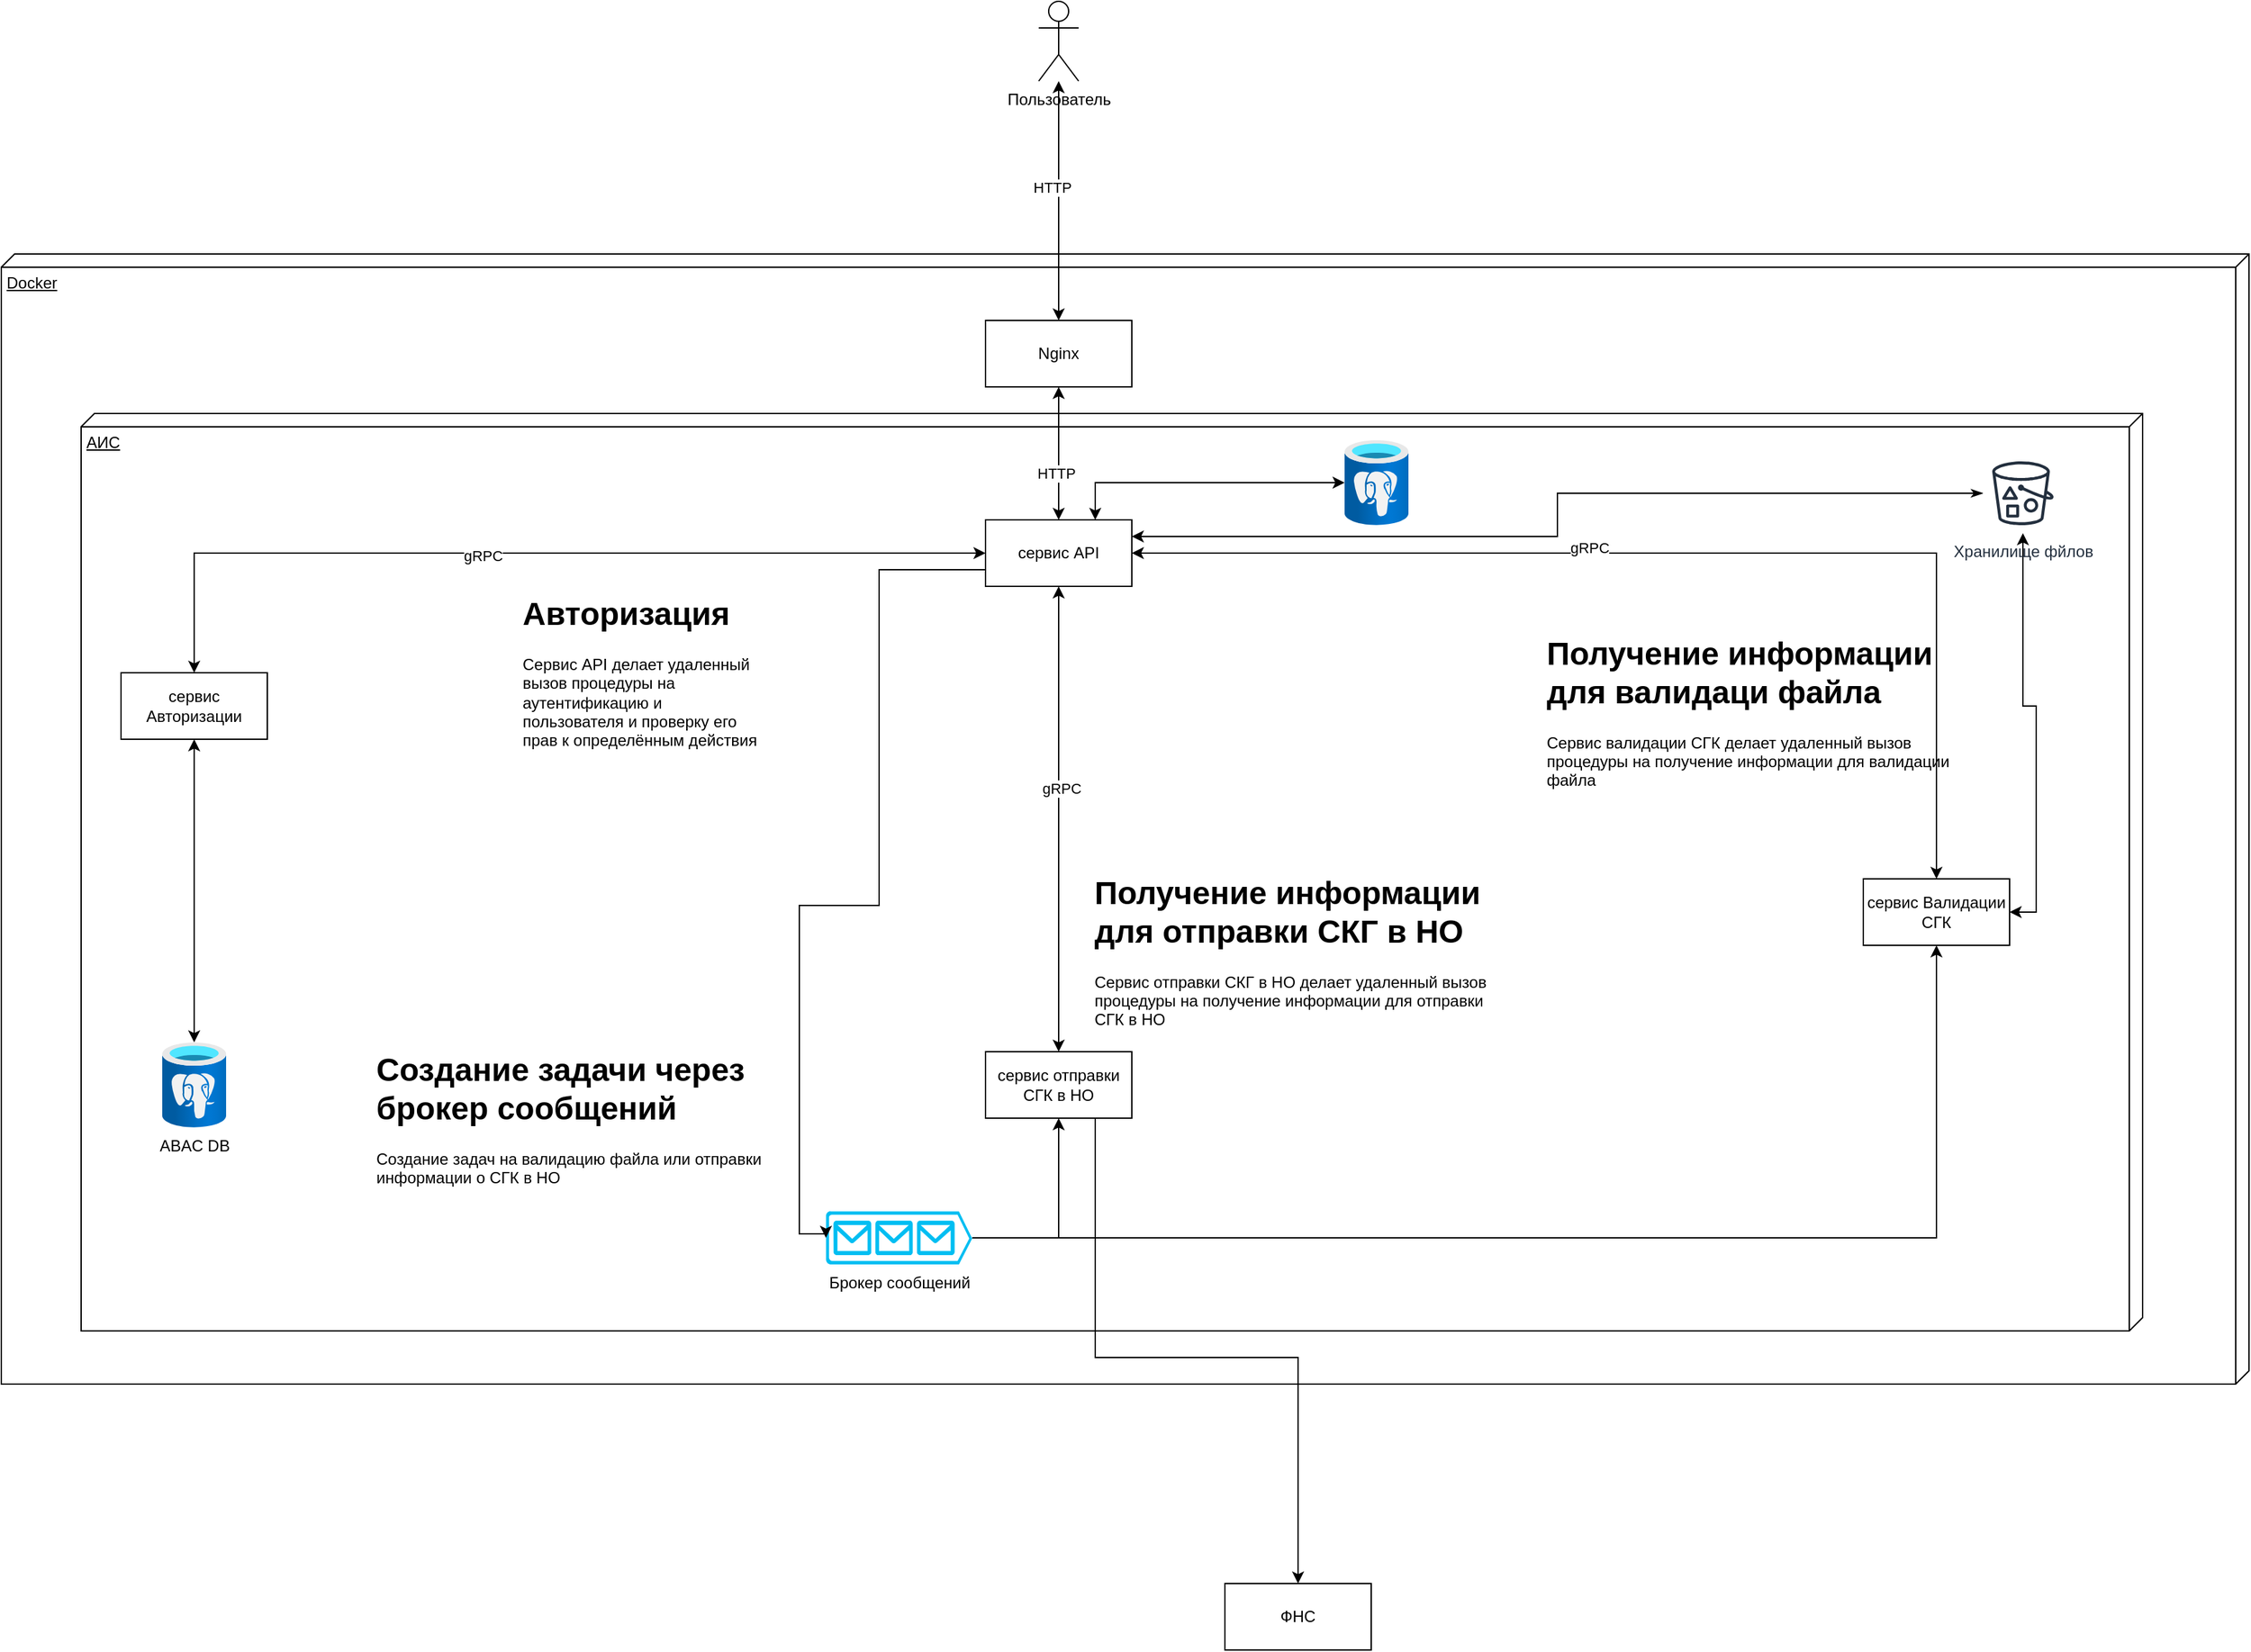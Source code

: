 <mxfile version="24.4.3" type="github">
  <diagram name="Страница — 1" id="m_ZKeMCXCTekE9vXS3An">
    <mxGraphModel dx="2817" dy="1109" grid="1" gridSize="10" guides="1" tooltips="1" connect="1" arrows="1" fold="1" page="1" pageScale="1" pageWidth="827" pageHeight="1169" math="0" shadow="0">
      <root>
        <mxCell id="0" />
        <mxCell id="1" parent="0" />
        <mxCell id="P6zghFMr0lrIGVhiy2J4-8" value="Docker" style="verticalAlign=top;align=left;spacingTop=8;spacingLeft=2;spacingRight=12;shape=cube;size=10;direction=south;fontStyle=4;html=1;whiteSpace=wrap;" vertex="1" parent="1">
          <mxGeometry x="-400" y="220" width="1690" height="850" as="geometry" />
        </mxCell>
        <mxCell id="P6zghFMr0lrIGVhiy2J4-12" value="АИС" style="verticalAlign=top;align=left;spacingTop=8;spacingLeft=2;spacingRight=12;shape=cube;size=10;direction=south;fontStyle=4;html=1;whiteSpace=wrap;" vertex="1" parent="1">
          <mxGeometry x="-340" y="340" width="1550" height="690" as="geometry" />
        </mxCell>
        <mxCell id="P6zghFMr0lrIGVhiy2J4-14" style="edgeStyle=orthogonalEdgeStyle;rounded=0;orthogonalLoop=1;jettySize=auto;html=1;entryX=0.5;entryY=0;entryDx=0;entryDy=0;startArrow=classic;startFill=1;" edge="1" parent="1" source="P6zghFMr0lrIGVhiy2J4-1" target="P6zghFMr0lrIGVhiy2J4-3">
          <mxGeometry relative="1" as="geometry" />
        </mxCell>
        <mxCell id="P6zghFMr0lrIGVhiy2J4-20" value="gRPC" style="edgeLabel;html=1;align=center;verticalAlign=middle;resizable=0;points=[];" vertex="1" connectable="0" parent="P6zghFMr0lrIGVhiy2J4-14">
          <mxGeometry x="-0.191" y="4" relative="1" as="geometry">
            <mxPoint as="offset" />
          </mxGeometry>
        </mxCell>
        <mxCell id="P6zghFMr0lrIGVhiy2J4-15" style="edgeStyle=orthogonalEdgeStyle;rounded=0;orthogonalLoop=1;jettySize=auto;html=1;entryX=0.5;entryY=0;entryDx=0;entryDy=0;startArrow=classic;startFill=1;" edge="1" parent="1" source="P6zghFMr0lrIGVhiy2J4-1" target="P6zghFMr0lrIGVhiy2J4-2">
          <mxGeometry relative="1" as="geometry" />
        </mxCell>
        <mxCell id="P6zghFMr0lrIGVhiy2J4-19" value="gRPC" style="edgeLabel;html=1;align=center;verticalAlign=middle;resizable=0;points=[];" vertex="1" connectable="0" parent="P6zghFMr0lrIGVhiy2J4-15">
          <mxGeometry x="0.104" y="2" relative="1" as="geometry">
            <mxPoint as="offset" />
          </mxGeometry>
        </mxCell>
        <mxCell id="P6zghFMr0lrIGVhiy2J4-16" style="edgeStyle=orthogonalEdgeStyle;rounded=0;orthogonalLoop=1;jettySize=auto;html=1;startArrow=classic;startFill=1;" edge="1" parent="1" source="P6zghFMr0lrIGVhiy2J4-1" target="P6zghFMr0lrIGVhiy2J4-4">
          <mxGeometry relative="1" as="geometry" />
        </mxCell>
        <mxCell id="P6zghFMr0lrIGVhiy2J4-21" value="gRPC" style="edgeLabel;html=1;align=center;verticalAlign=middle;resizable=0;points=[];" vertex="1" connectable="0" parent="P6zghFMr0lrIGVhiy2J4-16">
          <mxGeometry x="-0.141" y="2" relative="1" as="geometry">
            <mxPoint y="1" as="offset" />
          </mxGeometry>
        </mxCell>
        <mxCell id="P6zghFMr0lrIGVhiy2J4-1" value="сервис API" style="html=1;whiteSpace=wrap;" vertex="1" parent="1">
          <mxGeometry x="340" y="420" width="110" height="50" as="geometry" />
        </mxCell>
        <mxCell id="P6zghFMr0lrIGVhiy2J4-2" value="сервис Авторизации" style="html=1;whiteSpace=wrap;" vertex="1" parent="1">
          <mxGeometry x="-310" y="535" width="110" height="50" as="geometry" />
        </mxCell>
        <mxCell id="P6zghFMr0lrIGVhiy2J4-3" value="сервис Валидации СГК" style="html=1;whiteSpace=wrap;" vertex="1" parent="1">
          <mxGeometry x="1000" y="690" width="110" height="50" as="geometry" />
        </mxCell>
        <mxCell id="P6zghFMr0lrIGVhiy2J4-54" style="edgeStyle=orthogonalEdgeStyle;rounded=0;orthogonalLoop=1;jettySize=auto;html=1;entryX=0.5;entryY=0;entryDx=0;entryDy=0;exitX=0.75;exitY=1;exitDx=0;exitDy=0;" edge="1" parent="1" source="P6zghFMr0lrIGVhiy2J4-4" target="P6zghFMr0lrIGVhiy2J4-53">
          <mxGeometry relative="1" as="geometry">
            <Array as="points">
              <mxPoint x="422" y="1050" />
              <mxPoint x="575" y="1050" />
            </Array>
          </mxGeometry>
        </mxCell>
        <mxCell id="P6zghFMr0lrIGVhiy2J4-4" value="сервис отправки СГК в НО" style="html=1;whiteSpace=wrap;" vertex="1" parent="1">
          <mxGeometry x="340" y="820" width="110" height="50" as="geometry" />
        </mxCell>
        <mxCell id="P6zghFMr0lrIGVhiy2J4-24" style="edgeStyle=orthogonalEdgeStyle;rounded=0;orthogonalLoop=1;jettySize=auto;html=1;entryX=0.5;entryY=0;entryDx=0;entryDy=0;startArrow=classic;startFill=1;" edge="1" parent="1" source="P6zghFMr0lrIGVhiy2J4-5" target="P6zghFMr0lrIGVhiy2J4-11">
          <mxGeometry relative="1" as="geometry" />
        </mxCell>
        <mxCell id="P6zghFMr0lrIGVhiy2J4-55" value="HTTP" style="edgeLabel;html=1;align=center;verticalAlign=middle;resizable=0;points=[];" vertex="1" connectable="0" parent="P6zghFMr0lrIGVhiy2J4-24">
          <mxGeometry x="-0.116" y="-5" relative="1" as="geometry">
            <mxPoint as="offset" />
          </mxGeometry>
        </mxCell>
        <mxCell id="P6zghFMr0lrIGVhiy2J4-5" value="Пользователь" style="shape=umlActor;verticalLabelPosition=bottom;verticalAlign=top;html=1;" vertex="1" parent="1">
          <mxGeometry x="380" y="30" width="30" height="60" as="geometry" />
        </mxCell>
        <mxCell id="P6zghFMr0lrIGVhiy2J4-22" style="edgeStyle=orthogonalEdgeStyle;rounded=0;orthogonalLoop=1;jettySize=auto;html=1;startArrow=classic;startFill=1;" edge="1" parent="1" source="P6zghFMr0lrIGVhiy2J4-11" target="P6zghFMr0lrIGVhiy2J4-1">
          <mxGeometry relative="1" as="geometry" />
        </mxCell>
        <mxCell id="P6zghFMr0lrIGVhiy2J4-23" value="HTTP" style="edgeLabel;html=1;align=center;verticalAlign=middle;resizable=0;points=[];" vertex="1" connectable="0" parent="P6zghFMr0lrIGVhiy2J4-22">
          <mxGeometry x="0.3" y="-2" relative="1" as="geometry">
            <mxPoint as="offset" />
          </mxGeometry>
        </mxCell>
        <mxCell id="P6zghFMr0lrIGVhiy2J4-11" value="Nginx" style="html=1;whiteSpace=wrap;" vertex="1" parent="1">
          <mxGeometry x="340" y="270" width="110" height="50" as="geometry" />
        </mxCell>
        <mxCell id="P6zghFMr0lrIGVhiy2J4-32" style="edgeStyle=orthogonalEdgeStyle;rounded=0;orthogonalLoop=1;jettySize=auto;html=1;entryX=0.5;entryY=1;entryDx=0;entryDy=0;startArrow=classic;startFill=1;" edge="1" parent="1" source="P6zghFMr0lrIGVhiy2J4-25" target="P6zghFMr0lrIGVhiy2J4-2">
          <mxGeometry relative="1" as="geometry" />
        </mxCell>
        <mxCell id="P6zghFMr0lrIGVhiy2J4-25" value="ABAC DB" style="image;aspect=fixed;html=1;points=[];align=center;fontSize=12;image=img/lib/azure2/databases/Azure_Database_PostgreSQL_Server.svg;" vertex="1" parent="1">
          <mxGeometry x="-279" y="813" width="48" height="64" as="geometry" />
        </mxCell>
        <mxCell id="P6zghFMr0lrIGVhiy2J4-33" style="edgeStyle=orthogonalEdgeStyle;rounded=0;orthogonalLoop=1;jettySize=auto;html=1;entryX=0.75;entryY=0;entryDx=0;entryDy=0;startArrow=classic;startFill=1;" edge="1" parent="1" source="P6zghFMr0lrIGVhiy2J4-31" target="P6zghFMr0lrIGVhiy2J4-1">
          <mxGeometry relative="1" as="geometry">
            <Array as="points">
              <mxPoint x="422" y="392" />
            </Array>
          </mxGeometry>
        </mxCell>
        <mxCell id="P6zghFMr0lrIGVhiy2J4-31" value="" style="image;aspect=fixed;html=1;points=[];align=center;fontSize=12;image=img/lib/azure2/databases/Azure_Database_PostgreSQL_Server.svg;" vertex="1" parent="1">
          <mxGeometry x="610" y="360" width="48" height="64" as="geometry" />
        </mxCell>
        <mxCell id="P6zghFMr0lrIGVhiy2J4-36" style="edgeStyle=orthogonalEdgeStyle;rounded=0;orthogonalLoop=1;jettySize=auto;html=1;entryX=1;entryY=0.5;entryDx=0;entryDy=0;startArrow=classic;startFill=1;" edge="1" parent="1" source="P6zghFMr0lrIGVhiy2J4-34" target="P6zghFMr0lrIGVhiy2J4-3">
          <mxGeometry relative="1" as="geometry" />
        </mxCell>
        <mxCell id="P6zghFMr0lrIGVhiy2J4-37" style="edgeStyle=orthogonalEdgeStyle;rounded=0;orthogonalLoop=1;jettySize=auto;html=1;entryX=1;entryY=0.25;entryDx=0;entryDy=0;startArrow=classicThin;startFill=1;" edge="1" parent="1" source="P6zghFMr0lrIGVhiy2J4-34" target="P6zghFMr0lrIGVhiy2J4-1">
          <mxGeometry relative="1" as="geometry" />
        </mxCell>
        <mxCell id="P6zghFMr0lrIGVhiy2J4-34" value="Хранилище фйлов" style="sketch=0;outlineConnect=0;fontColor=#232F3E;gradientColor=none;strokeColor=#232F3E;fillColor=#ffffff;dashed=0;verticalLabelPosition=bottom;verticalAlign=top;align=center;html=1;fontSize=12;fontStyle=0;aspect=fixed;shape=mxgraph.aws4.resourceIcon;resIcon=mxgraph.aws4.bucket_with_objects;" vertex="1" parent="1">
          <mxGeometry x="1090" y="370" width="60" height="60" as="geometry" />
        </mxCell>
        <mxCell id="P6zghFMr0lrIGVhiy2J4-40" style="edgeStyle=orthogonalEdgeStyle;rounded=0;orthogonalLoop=1;jettySize=auto;html=1;entryX=0.5;entryY=1;entryDx=0;entryDy=0;" edge="1" parent="1" source="P6zghFMr0lrIGVhiy2J4-38" target="P6zghFMr0lrIGVhiy2J4-4">
          <mxGeometry relative="1" as="geometry" />
        </mxCell>
        <mxCell id="P6zghFMr0lrIGVhiy2J4-41" style="edgeStyle=orthogonalEdgeStyle;rounded=0;orthogonalLoop=1;jettySize=auto;html=1;entryX=0.5;entryY=1;entryDx=0;entryDy=0;" edge="1" parent="1" source="P6zghFMr0lrIGVhiy2J4-38" target="P6zghFMr0lrIGVhiy2J4-3">
          <mxGeometry relative="1" as="geometry" />
        </mxCell>
        <mxCell id="P6zghFMr0lrIGVhiy2J4-38" value="Брокер сообщений" style="verticalLabelPosition=bottom;html=1;verticalAlign=top;align=center;strokeColor=none;fillColor=#00BEF2;shape=mxgraph.azure.queue_generic;pointerEvents=1;" vertex="1" parent="1">
          <mxGeometry x="220" y="940" width="110" height="40" as="geometry" />
        </mxCell>
        <mxCell id="P6zghFMr0lrIGVhiy2J4-39" style="edgeStyle=orthogonalEdgeStyle;rounded=0;orthogonalLoop=1;jettySize=auto;html=1;entryX=0;entryY=0.5;entryDx=0;entryDy=0;entryPerimeter=0;exitX=0;exitY=0.75;exitDx=0;exitDy=0;" edge="1" parent="1" source="P6zghFMr0lrIGVhiy2J4-1" target="P6zghFMr0lrIGVhiy2J4-38">
          <mxGeometry relative="1" as="geometry">
            <Array as="points">
              <mxPoint x="260" y="457" />
              <mxPoint x="260" y="710" />
              <mxPoint x="200" y="710" />
              <mxPoint x="200" y="957" />
            </Array>
          </mxGeometry>
        </mxCell>
        <mxCell id="P6zghFMr0lrIGVhiy2J4-42" value="&lt;h1 style=&quot;margin-top: 0px;&quot;&gt;Авторизация&lt;/h1&gt;&lt;div&gt;Сервис API делает удаленный вызов процедуры на аутентификацию и пользователя и проверку его прав к определённым действия&lt;/div&gt;" style="text;html=1;whiteSpace=wrap;overflow=hidden;rounded=0;" vertex="1" parent="1">
          <mxGeometry x="-10" y="470" width="180" height="120" as="geometry" />
        </mxCell>
        <mxCell id="P6zghFMr0lrIGVhiy2J4-46" value="&lt;h1 style=&quot;margin-top: 0px;&quot;&gt;Создание задачи через брокер сообщений&lt;/h1&gt;&lt;div&gt;Создание задач на валидацию файла или отправки информации о СГК в НО&lt;/div&gt;" style="text;html=1;whiteSpace=wrap;overflow=hidden;rounded=0;" vertex="1" parent="1">
          <mxGeometry x="-120" y="813" width="310" height="187" as="geometry" />
        </mxCell>
        <mxCell id="P6zghFMr0lrIGVhiy2J4-48" value="&lt;h1 style=&quot;margin-top: 0px;&quot;&gt;Получение информации для валидаци файла&lt;/h1&gt;&lt;div&gt;Сервис валидации СГК делает удаленный вызов процедуры на получение информации для валидации файла&lt;/div&gt;" style="text;html=1;whiteSpace=wrap;overflow=hidden;rounded=0;" vertex="1" parent="1">
          <mxGeometry x="760" y="500" width="340" height="120" as="geometry" />
        </mxCell>
        <mxCell id="P6zghFMr0lrIGVhiy2J4-49" value="&lt;h1 style=&quot;margin-top: 0px;&quot;&gt;Получение информации для отправки СКГ в НО&lt;/h1&gt;&lt;div&gt;Сервис отправки СКГ в НО делает удаленный вызов процедуры на получение информации для отправки СГК в НО&lt;/div&gt;" style="text;html=1;whiteSpace=wrap;overflow=hidden;rounded=0;" vertex="1" parent="1">
          <mxGeometry x="420" y="680" width="310" height="120" as="geometry" />
        </mxCell>
        <mxCell id="P6zghFMr0lrIGVhiy2J4-53" value="ФНС" style="html=1;whiteSpace=wrap;" vertex="1" parent="1">
          <mxGeometry x="520" y="1220" width="110" height="50" as="geometry" />
        </mxCell>
      </root>
    </mxGraphModel>
  </diagram>
</mxfile>

